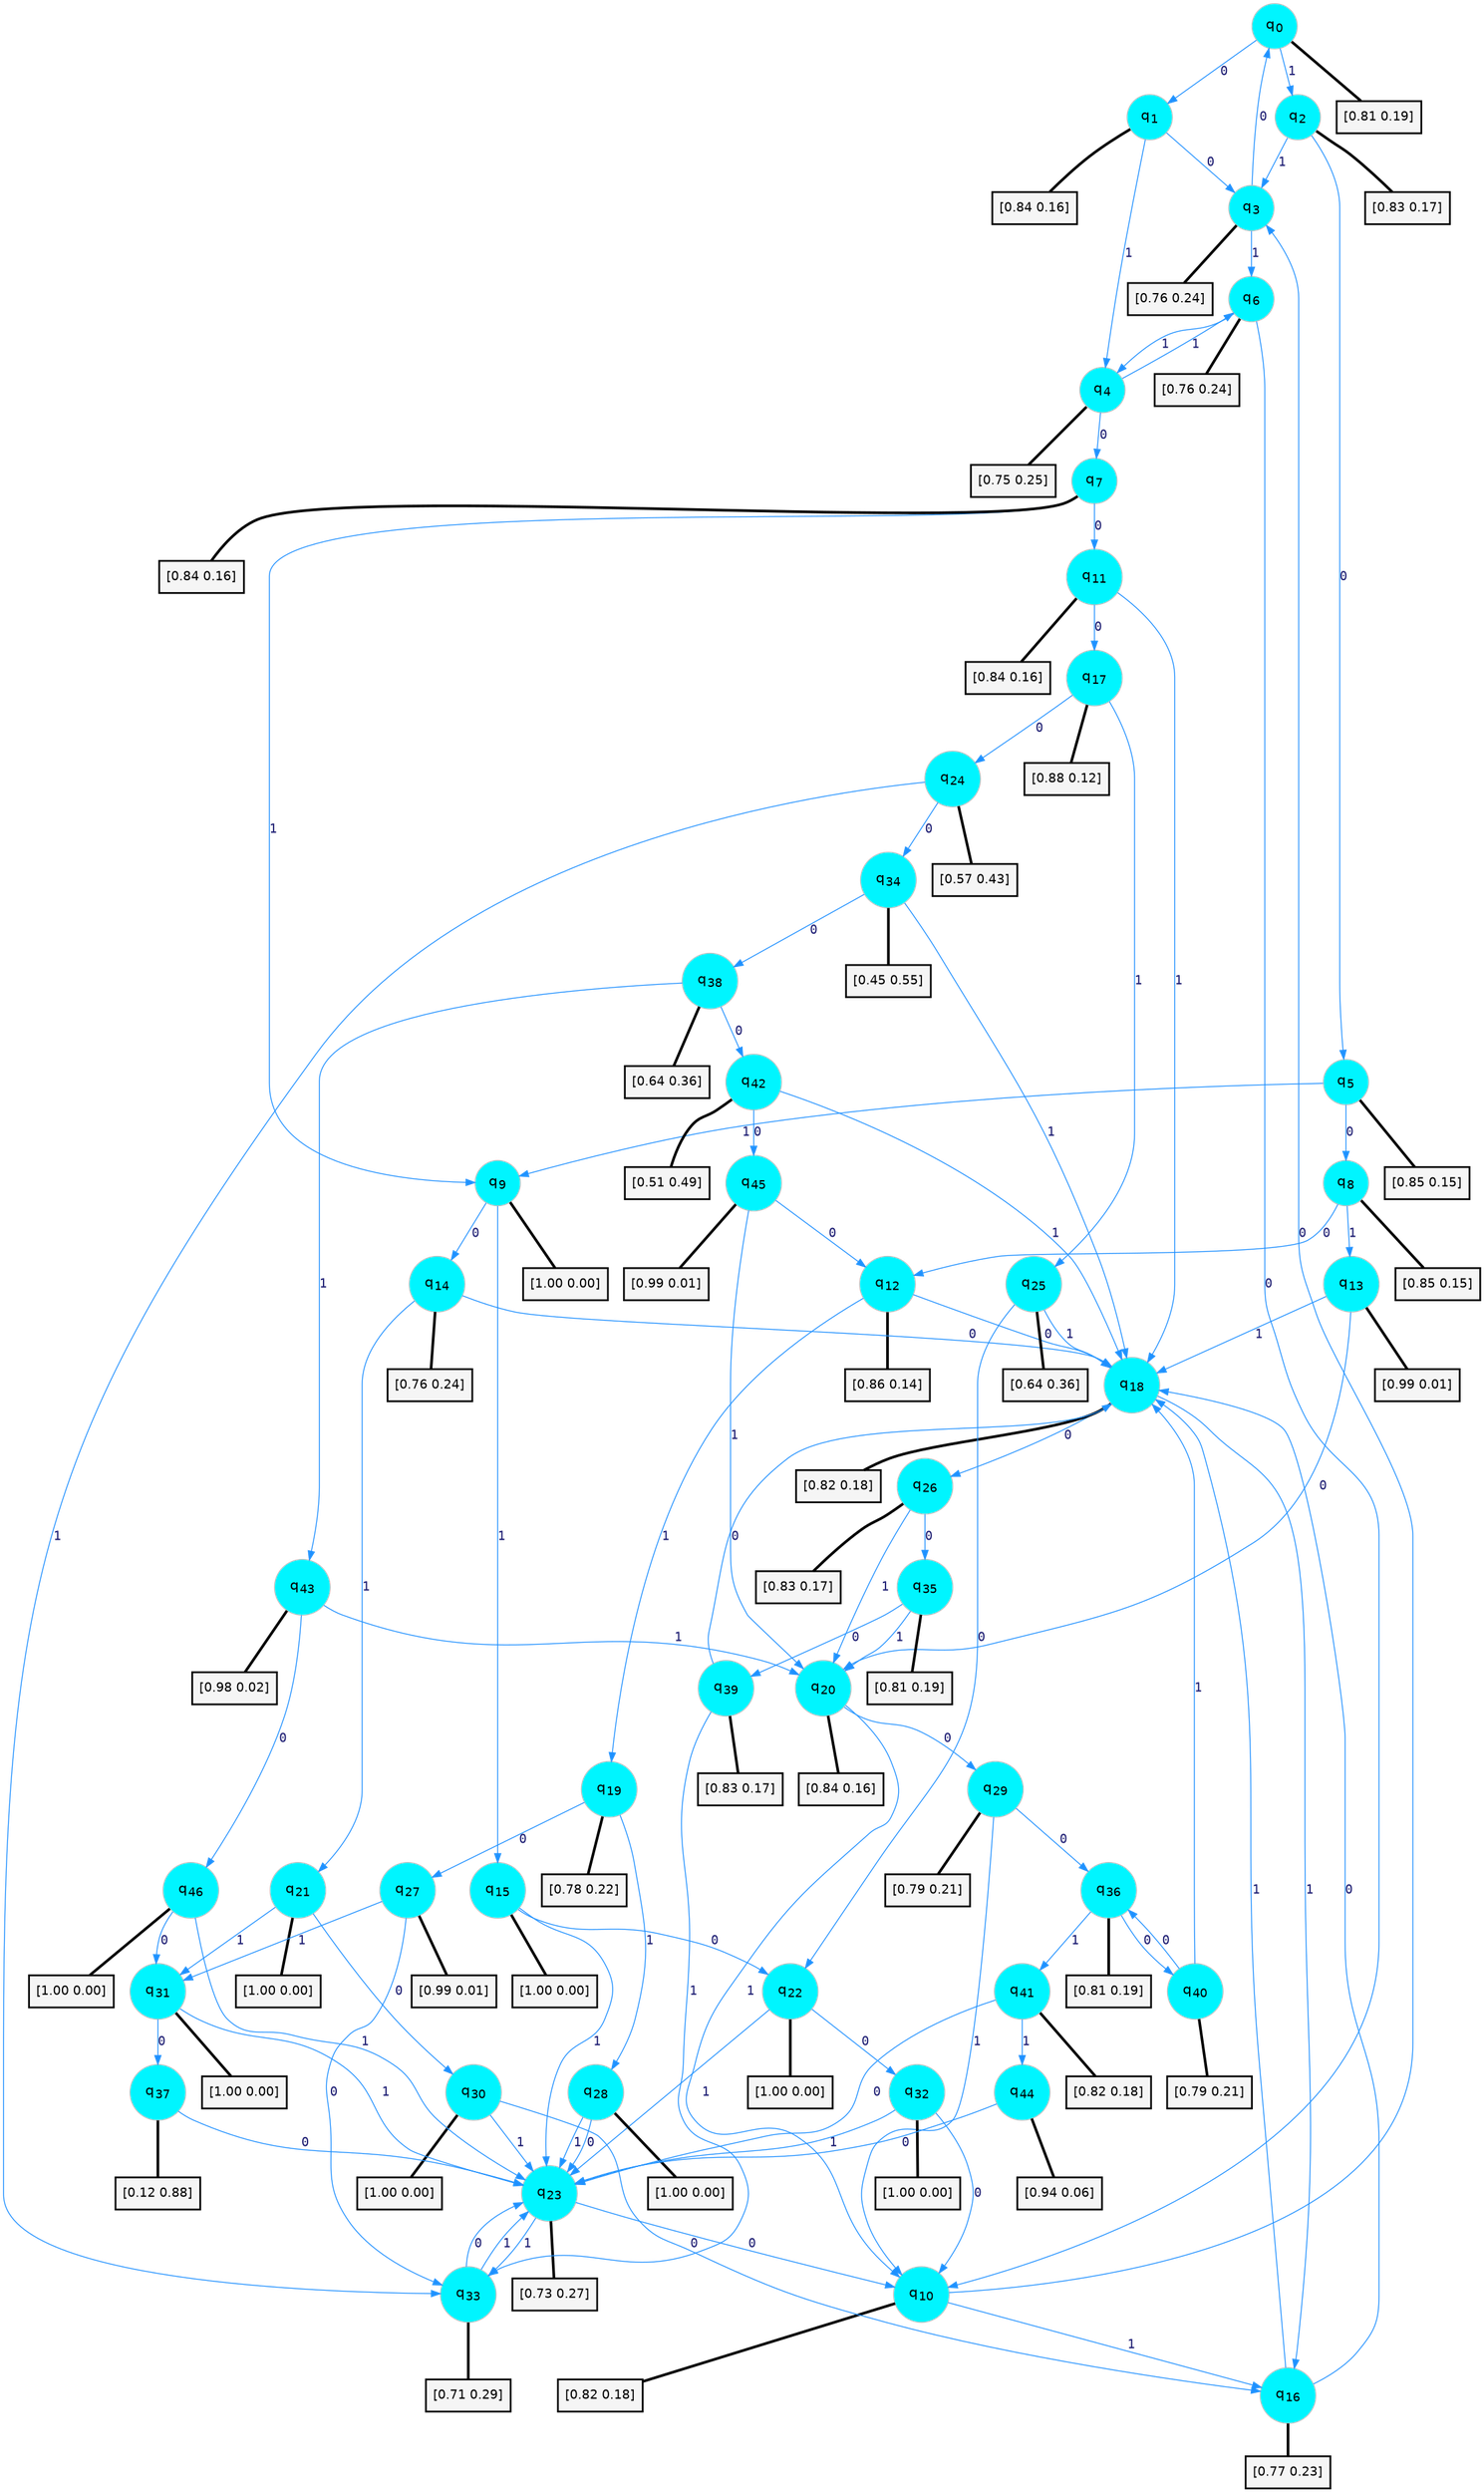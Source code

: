 digraph G {
graph [
bgcolor=transparent, dpi=300, rankdir=TD, size="40,25"];
node [
color=gray, fillcolor=turquoise1, fontcolor=black, fontname=Helvetica, fontsize=16, fontweight=bold, shape=circle, style=filled];
edge [
arrowsize=1, color=dodgerblue1, fontcolor=midnightblue, fontname=courier, fontweight=bold, penwidth=1, style=solid, weight=20];
0[label=<q<SUB>0</SUB>>];
1[label=<q<SUB>1</SUB>>];
2[label=<q<SUB>2</SUB>>];
3[label=<q<SUB>3</SUB>>];
4[label=<q<SUB>4</SUB>>];
5[label=<q<SUB>5</SUB>>];
6[label=<q<SUB>6</SUB>>];
7[label=<q<SUB>7</SUB>>];
8[label=<q<SUB>8</SUB>>];
9[label=<q<SUB>9</SUB>>];
10[label=<q<SUB>10</SUB>>];
11[label=<q<SUB>11</SUB>>];
12[label=<q<SUB>12</SUB>>];
13[label=<q<SUB>13</SUB>>];
14[label=<q<SUB>14</SUB>>];
15[label=<q<SUB>15</SUB>>];
16[label=<q<SUB>16</SUB>>];
17[label=<q<SUB>17</SUB>>];
18[label=<q<SUB>18</SUB>>];
19[label=<q<SUB>19</SUB>>];
20[label=<q<SUB>20</SUB>>];
21[label=<q<SUB>21</SUB>>];
22[label=<q<SUB>22</SUB>>];
23[label=<q<SUB>23</SUB>>];
24[label=<q<SUB>24</SUB>>];
25[label=<q<SUB>25</SUB>>];
26[label=<q<SUB>26</SUB>>];
27[label=<q<SUB>27</SUB>>];
28[label=<q<SUB>28</SUB>>];
29[label=<q<SUB>29</SUB>>];
30[label=<q<SUB>30</SUB>>];
31[label=<q<SUB>31</SUB>>];
32[label=<q<SUB>32</SUB>>];
33[label=<q<SUB>33</SUB>>];
34[label=<q<SUB>34</SUB>>];
35[label=<q<SUB>35</SUB>>];
36[label=<q<SUB>36</SUB>>];
37[label=<q<SUB>37</SUB>>];
38[label=<q<SUB>38</SUB>>];
39[label=<q<SUB>39</SUB>>];
40[label=<q<SUB>40</SUB>>];
41[label=<q<SUB>41</SUB>>];
42[label=<q<SUB>42</SUB>>];
43[label=<q<SUB>43</SUB>>];
44[label=<q<SUB>44</SUB>>];
45[label=<q<SUB>45</SUB>>];
46[label=<q<SUB>46</SUB>>];
47[label="[0.81 0.19]", shape=box,fontcolor=black, fontname=Helvetica, fontsize=14, penwidth=2, fillcolor=whitesmoke,color=black];
48[label="[0.84 0.16]", shape=box,fontcolor=black, fontname=Helvetica, fontsize=14, penwidth=2, fillcolor=whitesmoke,color=black];
49[label="[0.83 0.17]", shape=box,fontcolor=black, fontname=Helvetica, fontsize=14, penwidth=2, fillcolor=whitesmoke,color=black];
50[label="[0.76 0.24]", shape=box,fontcolor=black, fontname=Helvetica, fontsize=14, penwidth=2, fillcolor=whitesmoke,color=black];
51[label="[0.75 0.25]", shape=box,fontcolor=black, fontname=Helvetica, fontsize=14, penwidth=2, fillcolor=whitesmoke,color=black];
52[label="[0.85 0.15]", shape=box,fontcolor=black, fontname=Helvetica, fontsize=14, penwidth=2, fillcolor=whitesmoke,color=black];
53[label="[0.76 0.24]", shape=box,fontcolor=black, fontname=Helvetica, fontsize=14, penwidth=2, fillcolor=whitesmoke,color=black];
54[label="[0.84 0.16]", shape=box,fontcolor=black, fontname=Helvetica, fontsize=14, penwidth=2, fillcolor=whitesmoke,color=black];
55[label="[0.85 0.15]", shape=box,fontcolor=black, fontname=Helvetica, fontsize=14, penwidth=2, fillcolor=whitesmoke,color=black];
56[label="[1.00 0.00]", shape=box,fontcolor=black, fontname=Helvetica, fontsize=14, penwidth=2, fillcolor=whitesmoke,color=black];
57[label="[0.82 0.18]", shape=box,fontcolor=black, fontname=Helvetica, fontsize=14, penwidth=2, fillcolor=whitesmoke,color=black];
58[label="[0.84 0.16]", shape=box,fontcolor=black, fontname=Helvetica, fontsize=14, penwidth=2, fillcolor=whitesmoke,color=black];
59[label="[0.86 0.14]", shape=box,fontcolor=black, fontname=Helvetica, fontsize=14, penwidth=2, fillcolor=whitesmoke,color=black];
60[label="[0.99 0.01]", shape=box,fontcolor=black, fontname=Helvetica, fontsize=14, penwidth=2, fillcolor=whitesmoke,color=black];
61[label="[0.76 0.24]", shape=box,fontcolor=black, fontname=Helvetica, fontsize=14, penwidth=2, fillcolor=whitesmoke,color=black];
62[label="[1.00 0.00]", shape=box,fontcolor=black, fontname=Helvetica, fontsize=14, penwidth=2, fillcolor=whitesmoke,color=black];
63[label="[0.77 0.23]", shape=box,fontcolor=black, fontname=Helvetica, fontsize=14, penwidth=2, fillcolor=whitesmoke,color=black];
64[label="[0.88 0.12]", shape=box,fontcolor=black, fontname=Helvetica, fontsize=14, penwidth=2, fillcolor=whitesmoke,color=black];
65[label="[0.82 0.18]", shape=box,fontcolor=black, fontname=Helvetica, fontsize=14, penwidth=2, fillcolor=whitesmoke,color=black];
66[label="[0.78 0.22]", shape=box,fontcolor=black, fontname=Helvetica, fontsize=14, penwidth=2, fillcolor=whitesmoke,color=black];
67[label="[0.84 0.16]", shape=box,fontcolor=black, fontname=Helvetica, fontsize=14, penwidth=2, fillcolor=whitesmoke,color=black];
68[label="[1.00 0.00]", shape=box,fontcolor=black, fontname=Helvetica, fontsize=14, penwidth=2, fillcolor=whitesmoke,color=black];
69[label="[1.00 0.00]", shape=box,fontcolor=black, fontname=Helvetica, fontsize=14, penwidth=2, fillcolor=whitesmoke,color=black];
70[label="[0.73 0.27]", shape=box,fontcolor=black, fontname=Helvetica, fontsize=14, penwidth=2, fillcolor=whitesmoke,color=black];
71[label="[0.57 0.43]", shape=box,fontcolor=black, fontname=Helvetica, fontsize=14, penwidth=2, fillcolor=whitesmoke,color=black];
72[label="[0.64 0.36]", shape=box,fontcolor=black, fontname=Helvetica, fontsize=14, penwidth=2, fillcolor=whitesmoke,color=black];
73[label="[0.83 0.17]", shape=box,fontcolor=black, fontname=Helvetica, fontsize=14, penwidth=2, fillcolor=whitesmoke,color=black];
74[label="[0.99 0.01]", shape=box,fontcolor=black, fontname=Helvetica, fontsize=14, penwidth=2, fillcolor=whitesmoke,color=black];
75[label="[1.00 0.00]", shape=box,fontcolor=black, fontname=Helvetica, fontsize=14, penwidth=2, fillcolor=whitesmoke,color=black];
76[label="[0.79 0.21]", shape=box,fontcolor=black, fontname=Helvetica, fontsize=14, penwidth=2, fillcolor=whitesmoke,color=black];
77[label="[1.00 0.00]", shape=box,fontcolor=black, fontname=Helvetica, fontsize=14, penwidth=2, fillcolor=whitesmoke,color=black];
78[label="[1.00 0.00]", shape=box,fontcolor=black, fontname=Helvetica, fontsize=14, penwidth=2, fillcolor=whitesmoke,color=black];
79[label="[1.00 0.00]", shape=box,fontcolor=black, fontname=Helvetica, fontsize=14, penwidth=2, fillcolor=whitesmoke,color=black];
80[label="[0.71 0.29]", shape=box,fontcolor=black, fontname=Helvetica, fontsize=14, penwidth=2, fillcolor=whitesmoke,color=black];
81[label="[0.45 0.55]", shape=box,fontcolor=black, fontname=Helvetica, fontsize=14, penwidth=2, fillcolor=whitesmoke,color=black];
82[label="[0.81 0.19]", shape=box,fontcolor=black, fontname=Helvetica, fontsize=14, penwidth=2, fillcolor=whitesmoke,color=black];
83[label="[0.81 0.19]", shape=box,fontcolor=black, fontname=Helvetica, fontsize=14, penwidth=2, fillcolor=whitesmoke,color=black];
84[label="[0.12 0.88]", shape=box,fontcolor=black, fontname=Helvetica, fontsize=14, penwidth=2, fillcolor=whitesmoke,color=black];
85[label="[0.64 0.36]", shape=box,fontcolor=black, fontname=Helvetica, fontsize=14, penwidth=2, fillcolor=whitesmoke,color=black];
86[label="[0.83 0.17]", shape=box,fontcolor=black, fontname=Helvetica, fontsize=14, penwidth=2, fillcolor=whitesmoke,color=black];
87[label="[0.79 0.21]", shape=box,fontcolor=black, fontname=Helvetica, fontsize=14, penwidth=2, fillcolor=whitesmoke,color=black];
88[label="[0.82 0.18]", shape=box,fontcolor=black, fontname=Helvetica, fontsize=14, penwidth=2, fillcolor=whitesmoke,color=black];
89[label="[0.51 0.49]", shape=box,fontcolor=black, fontname=Helvetica, fontsize=14, penwidth=2, fillcolor=whitesmoke,color=black];
90[label="[0.98 0.02]", shape=box,fontcolor=black, fontname=Helvetica, fontsize=14, penwidth=2, fillcolor=whitesmoke,color=black];
91[label="[0.94 0.06]", shape=box,fontcolor=black, fontname=Helvetica, fontsize=14, penwidth=2, fillcolor=whitesmoke,color=black];
92[label="[0.99 0.01]", shape=box,fontcolor=black, fontname=Helvetica, fontsize=14, penwidth=2, fillcolor=whitesmoke,color=black];
93[label="[1.00 0.00]", shape=box,fontcolor=black, fontname=Helvetica, fontsize=14, penwidth=2, fillcolor=whitesmoke,color=black];
0->1 [label=0];
0->2 [label=1];
0->47 [arrowhead=none, penwidth=3,color=black];
1->3 [label=0];
1->4 [label=1];
1->48 [arrowhead=none, penwidth=3,color=black];
2->5 [label=0];
2->3 [label=1];
2->49 [arrowhead=none, penwidth=3,color=black];
3->0 [label=0];
3->6 [label=1];
3->50 [arrowhead=none, penwidth=3,color=black];
4->7 [label=0];
4->6 [label=1];
4->51 [arrowhead=none, penwidth=3,color=black];
5->8 [label=0];
5->9 [label=1];
5->52 [arrowhead=none, penwidth=3,color=black];
6->10 [label=0];
6->4 [label=1];
6->53 [arrowhead=none, penwidth=3,color=black];
7->11 [label=0];
7->9 [label=1];
7->54 [arrowhead=none, penwidth=3,color=black];
8->12 [label=0];
8->13 [label=1];
8->55 [arrowhead=none, penwidth=3,color=black];
9->14 [label=0];
9->15 [label=1];
9->56 [arrowhead=none, penwidth=3,color=black];
10->3 [label=0];
10->16 [label=1];
10->57 [arrowhead=none, penwidth=3,color=black];
11->17 [label=0];
11->18 [label=1];
11->58 [arrowhead=none, penwidth=3,color=black];
12->18 [label=0];
12->19 [label=1];
12->59 [arrowhead=none, penwidth=3,color=black];
13->20 [label=0];
13->18 [label=1];
13->60 [arrowhead=none, penwidth=3,color=black];
14->18 [label=0];
14->21 [label=1];
14->61 [arrowhead=none, penwidth=3,color=black];
15->22 [label=0];
15->23 [label=1];
15->62 [arrowhead=none, penwidth=3,color=black];
16->18 [label=0];
16->18 [label=1];
16->63 [arrowhead=none, penwidth=3,color=black];
17->24 [label=0];
17->25 [label=1];
17->64 [arrowhead=none, penwidth=3,color=black];
18->26 [label=0];
18->16 [label=1];
18->65 [arrowhead=none, penwidth=3,color=black];
19->27 [label=0];
19->28 [label=1];
19->66 [arrowhead=none, penwidth=3,color=black];
20->29 [label=0];
20->10 [label=1];
20->67 [arrowhead=none, penwidth=3,color=black];
21->30 [label=0];
21->31 [label=1];
21->68 [arrowhead=none, penwidth=3,color=black];
22->32 [label=0];
22->23 [label=1];
22->69 [arrowhead=none, penwidth=3,color=black];
23->10 [label=0];
23->33 [label=1];
23->70 [arrowhead=none, penwidth=3,color=black];
24->34 [label=0];
24->33 [label=1];
24->71 [arrowhead=none, penwidth=3,color=black];
25->22 [label=0];
25->18 [label=1];
25->72 [arrowhead=none, penwidth=3,color=black];
26->35 [label=0];
26->20 [label=1];
26->73 [arrowhead=none, penwidth=3,color=black];
27->33 [label=0];
27->31 [label=1];
27->74 [arrowhead=none, penwidth=3,color=black];
28->23 [label=0];
28->23 [label=1];
28->75 [arrowhead=none, penwidth=3,color=black];
29->36 [label=0];
29->10 [label=1];
29->76 [arrowhead=none, penwidth=3,color=black];
30->16 [label=0];
30->23 [label=1];
30->77 [arrowhead=none, penwidth=3,color=black];
31->37 [label=0];
31->23 [label=1];
31->78 [arrowhead=none, penwidth=3,color=black];
32->10 [label=0];
32->23 [label=1];
32->79 [arrowhead=none, penwidth=3,color=black];
33->23 [label=0];
33->23 [label=1];
33->80 [arrowhead=none, penwidth=3,color=black];
34->38 [label=0];
34->18 [label=1];
34->81 [arrowhead=none, penwidth=3,color=black];
35->39 [label=0];
35->20 [label=1];
35->82 [arrowhead=none, penwidth=3,color=black];
36->40 [label=0];
36->41 [label=1];
36->83 [arrowhead=none, penwidth=3,color=black];
37->23 [label=0];
37->84 [arrowhead=none, penwidth=3,color=black];
38->42 [label=0];
38->43 [label=1];
38->85 [arrowhead=none, penwidth=3,color=black];
39->18 [label=0];
39->33 [label=1];
39->86 [arrowhead=none, penwidth=3,color=black];
40->36 [label=0];
40->18 [label=1];
40->87 [arrowhead=none, penwidth=3,color=black];
41->23 [label=0];
41->44 [label=1];
41->88 [arrowhead=none, penwidth=3,color=black];
42->45 [label=0];
42->18 [label=1];
42->89 [arrowhead=none, penwidth=3,color=black];
43->46 [label=0];
43->20 [label=1];
43->90 [arrowhead=none, penwidth=3,color=black];
44->23 [label=0];
44->91 [arrowhead=none, penwidth=3,color=black];
45->12 [label=0];
45->20 [label=1];
45->92 [arrowhead=none, penwidth=3,color=black];
46->31 [label=0];
46->23 [label=1];
46->93 [arrowhead=none, penwidth=3,color=black];
}
